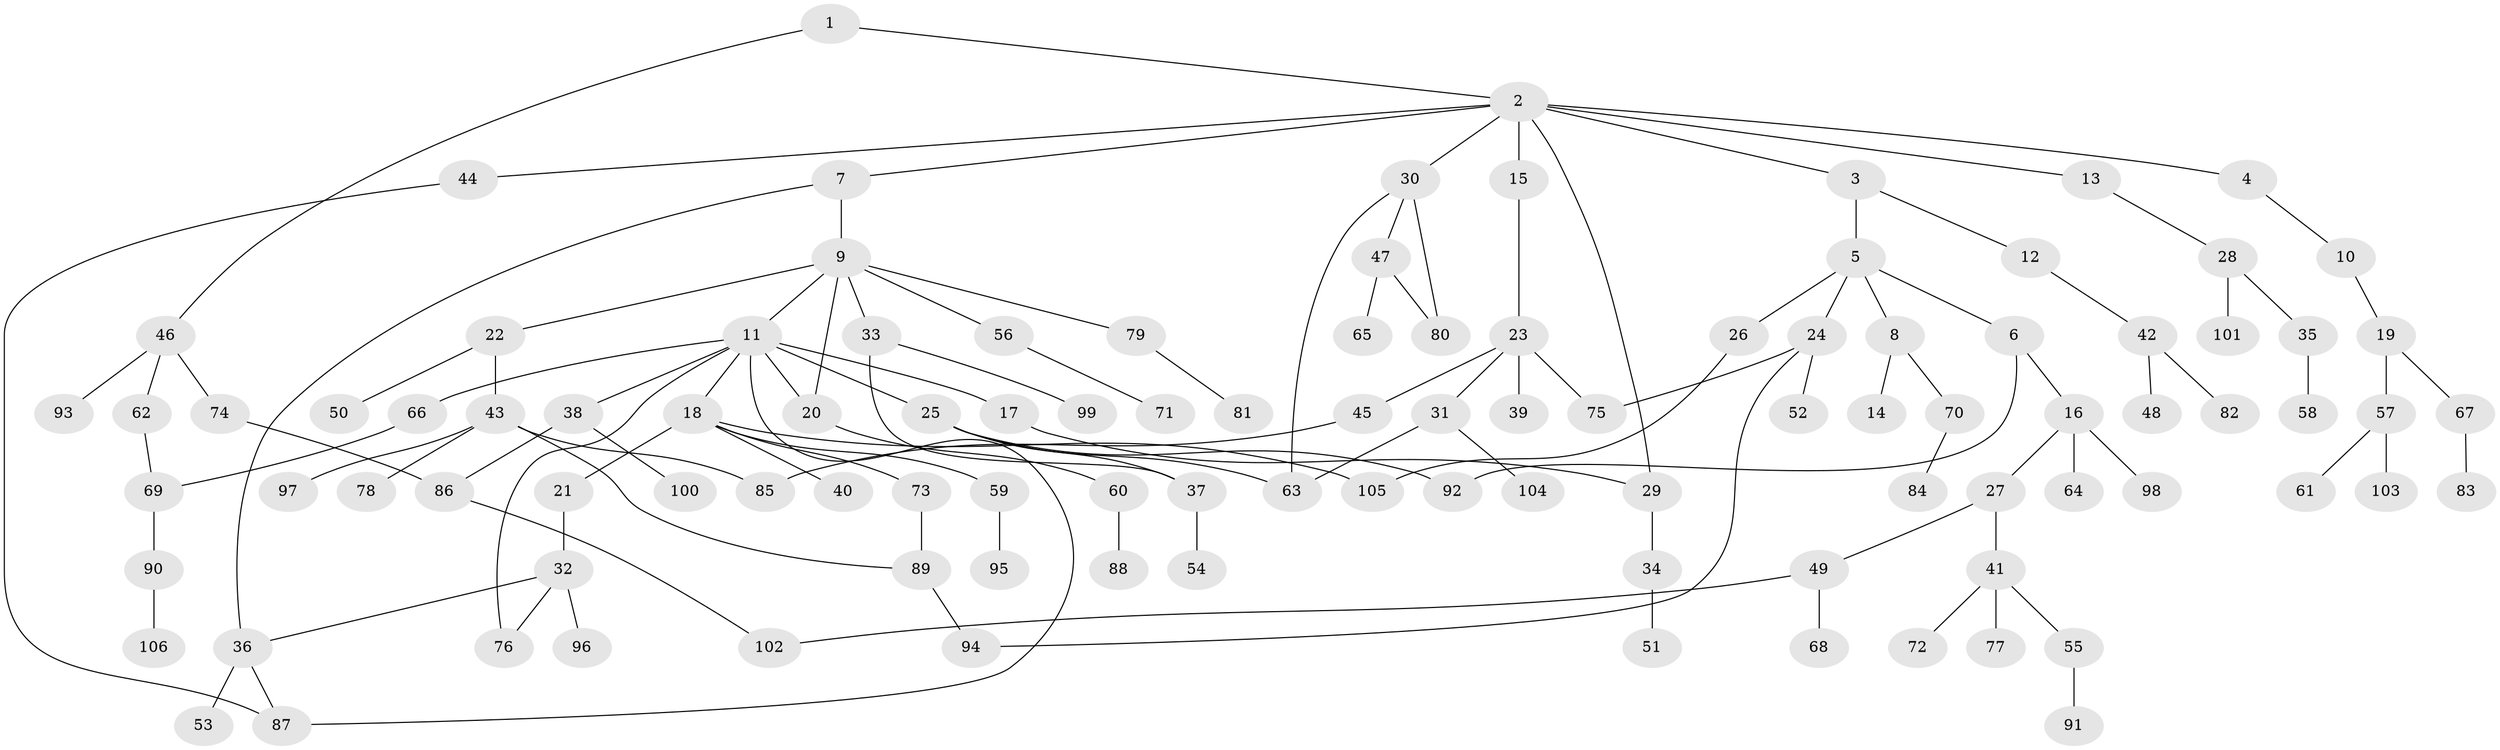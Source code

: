 // Generated by graph-tools (version 1.1) at 2025/10/02/27/25 16:10:51]
// undirected, 106 vertices, 124 edges
graph export_dot {
graph [start="1"]
  node [color=gray90,style=filled];
  1;
  2;
  3;
  4;
  5;
  6;
  7;
  8;
  9;
  10;
  11;
  12;
  13;
  14;
  15;
  16;
  17;
  18;
  19;
  20;
  21;
  22;
  23;
  24;
  25;
  26;
  27;
  28;
  29;
  30;
  31;
  32;
  33;
  34;
  35;
  36;
  37;
  38;
  39;
  40;
  41;
  42;
  43;
  44;
  45;
  46;
  47;
  48;
  49;
  50;
  51;
  52;
  53;
  54;
  55;
  56;
  57;
  58;
  59;
  60;
  61;
  62;
  63;
  64;
  65;
  66;
  67;
  68;
  69;
  70;
  71;
  72;
  73;
  74;
  75;
  76;
  77;
  78;
  79;
  80;
  81;
  82;
  83;
  84;
  85;
  86;
  87;
  88;
  89;
  90;
  91;
  92;
  93;
  94;
  95;
  96;
  97;
  98;
  99;
  100;
  101;
  102;
  103;
  104;
  105;
  106;
  1 -- 2;
  1 -- 46;
  2 -- 3;
  2 -- 4;
  2 -- 7;
  2 -- 13;
  2 -- 15;
  2 -- 30;
  2 -- 44;
  2 -- 29;
  3 -- 5;
  3 -- 12;
  4 -- 10;
  5 -- 6;
  5 -- 8;
  5 -- 24;
  5 -- 26;
  6 -- 16;
  6 -- 92;
  7 -- 9;
  7 -- 36;
  8 -- 14;
  8 -- 70;
  9 -- 11;
  9 -- 22;
  9 -- 33;
  9 -- 56;
  9 -- 79;
  9 -- 20;
  10 -- 19;
  11 -- 17;
  11 -- 18;
  11 -- 20;
  11 -- 25;
  11 -- 38;
  11 -- 66;
  11 -- 76;
  11 -- 87;
  12 -- 42;
  13 -- 28;
  15 -- 23;
  16 -- 27;
  16 -- 64;
  16 -- 98;
  17 -- 29;
  18 -- 21;
  18 -- 40;
  18 -- 59;
  18 -- 73;
  18 -- 105;
  19 -- 57;
  19 -- 67;
  20 -- 60;
  21 -- 32;
  22 -- 43;
  22 -- 50;
  23 -- 31;
  23 -- 39;
  23 -- 45;
  23 -- 75;
  24 -- 52;
  24 -- 75;
  24 -- 94;
  25 -- 63;
  25 -- 37;
  25 -- 92;
  26 -- 105;
  27 -- 41;
  27 -- 49;
  28 -- 35;
  28 -- 101;
  29 -- 34;
  30 -- 47;
  30 -- 63;
  30 -- 80;
  31 -- 104;
  31 -- 63;
  32 -- 96;
  32 -- 76;
  32 -- 36;
  33 -- 37;
  33 -- 99;
  34 -- 51;
  35 -- 58;
  36 -- 53;
  36 -- 87;
  37 -- 54;
  38 -- 100;
  38 -- 86;
  41 -- 55;
  41 -- 72;
  41 -- 77;
  42 -- 48;
  42 -- 82;
  43 -- 78;
  43 -- 85;
  43 -- 89;
  43 -- 97;
  44 -- 87;
  45 -- 85;
  46 -- 62;
  46 -- 74;
  46 -- 93;
  47 -- 65;
  47 -- 80;
  49 -- 68;
  49 -- 102;
  55 -- 91;
  56 -- 71;
  57 -- 61;
  57 -- 103;
  59 -- 95;
  60 -- 88;
  62 -- 69;
  66 -- 69;
  67 -- 83;
  69 -- 90;
  70 -- 84;
  73 -- 89;
  74 -- 86;
  79 -- 81;
  86 -- 102;
  89 -- 94;
  90 -- 106;
}
